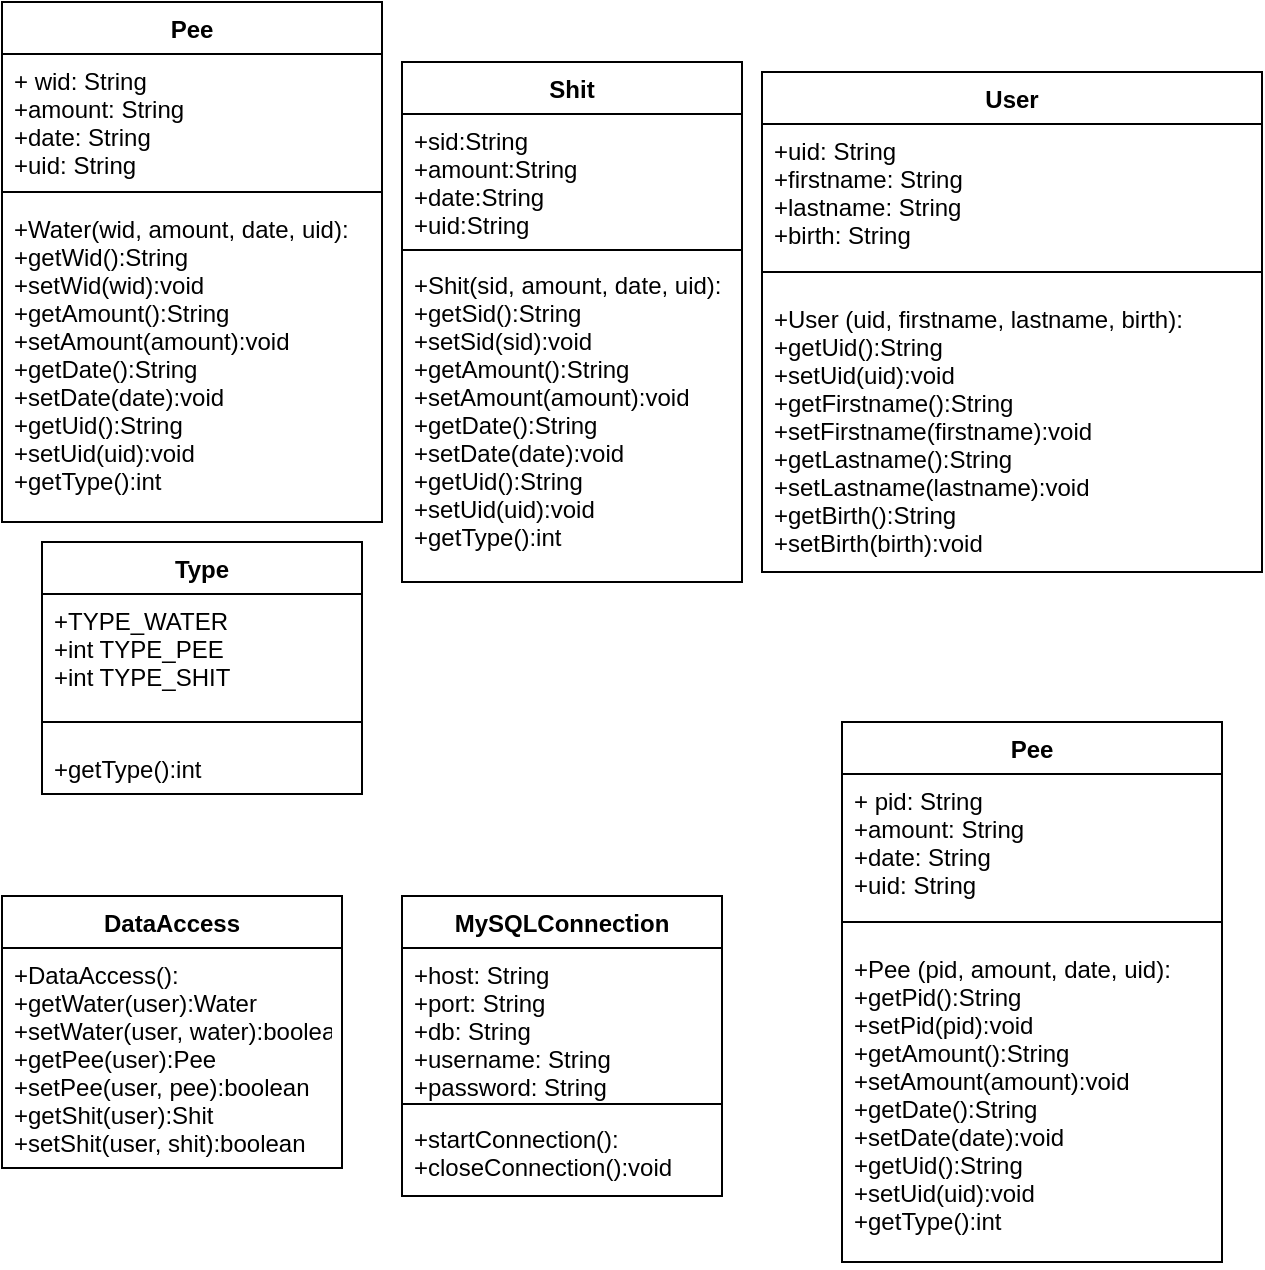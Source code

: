 <mxfile version="14.8.3" type="device"><diagram id="NWYkFUK9LSVxFtsLqtCG" name="Page-1"><mxGraphModel dx="948" dy="794" grid="1" gridSize="10" guides="1" tooltips="1" connect="1" arrows="1" fold="1" page="1" pageScale="1" pageWidth="827" pageHeight="1169" math="0" shadow="0"><root><mxCell id="0"/><mxCell id="1" parent="0"/><mxCell id="OrH7R6QqTdeNsJV3QqQG-1" value="Pee" style="swimlane;fontStyle=1;align=center;verticalAlign=top;childLayout=stackLayout;horizontal=1;startSize=26;horizontalStack=0;resizeParent=1;resizeParentMax=0;resizeLast=0;collapsible=1;marginBottom=0;" vertex="1" parent="1"><mxGeometry x="590" y="430" width="190" height="270" as="geometry"><mxRectangle x="90" y="100" width="50" height="26" as="alternateBounds"/></mxGeometry></mxCell><mxCell id="OrH7R6QqTdeNsJV3QqQG-2" value="+ pid: String&#10;+amount: String&#10;+date: String&#10;+uid: String&#10;&#10;&#10;" style="text;strokeColor=none;fillColor=none;align=left;verticalAlign=top;spacingLeft=4;spacingRight=4;overflow=hidden;rotatable=0;points=[[0,0.5],[1,0.5]];portConstraint=eastwest;" vertex="1" parent="OrH7R6QqTdeNsJV3QqQG-1"><mxGeometry y="26" width="190" height="64" as="geometry"/></mxCell><mxCell id="OrH7R6QqTdeNsJV3QqQG-3" value="" style="line;strokeWidth=1;fillColor=none;align=left;verticalAlign=middle;spacingTop=-1;spacingLeft=3;spacingRight=3;rotatable=0;labelPosition=right;points=[];portConstraint=eastwest;" vertex="1" parent="OrH7R6QqTdeNsJV3QqQG-1"><mxGeometry y="90" width="190" height="20" as="geometry"/></mxCell><mxCell id="OrH7R6QqTdeNsJV3QqQG-4" value="+Pee (pid, amount, date, uid):&#10;+getPid():String&#10;+setPid(pid):void&#10;+getAmount():String&#10;+setAmount(amount):void&#10;+getDate():String&#10;+setDate(date):void&#10;+getUid():String&#10;+setUid(uid):void&#10;+getType():int&#10;&#10;" style="text;strokeColor=none;fillColor=none;align=left;verticalAlign=top;spacingLeft=4;spacingRight=4;overflow=hidden;rotatable=0;points=[[0,0.5],[1,0.5]];portConstraint=eastwest;" vertex="1" parent="OrH7R6QqTdeNsJV3QqQG-1"><mxGeometry y="110" width="190" height="160" as="geometry"/></mxCell><mxCell id="OrH7R6QqTdeNsJV3QqQG-10" value="Shit" style="swimlane;fontStyle=1;align=center;verticalAlign=top;childLayout=stackLayout;horizontal=1;startSize=26;horizontalStack=0;resizeParent=1;resizeParentMax=0;resizeLast=0;collapsible=1;marginBottom=0;" vertex="1" parent="1"><mxGeometry x="370" y="100" width="170" height="260" as="geometry"><mxRectangle x="370" y="100" width="60" height="26" as="alternateBounds"/></mxGeometry></mxCell><mxCell id="OrH7R6QqTdeNsJV3QqQG-11" value="+sid:String&#10;+amount:String&#10;+date:String&#10;+uid:String" style="text;strokeColor=none;fillColor=none;align=left;verticalAlign=top;spacingLeft=4;spacingRight=4;overflow=hidden;rotatable=0;points=[[0,0.5],[1,0.5]];portConstraint=eastwest;" vertex="1" parent="OrH7R6QqTdeNsJV3QqQG-10"><mxGeometry y="26" width="170" height="64" as="geometry"/></mxCell><mxCell id="OrH7R6QqTdeNsJV3QqQG-12" value="" style="line;strokeWidth=1;fillColor=none;align=left;verticalAlign=middle;spacingTop=-1;spacingLeft=3;spacingRight=3;rotatable=0;labelPosition=right;points=[];portConstraint=eastwest;" vertex="1" parent="OrH7R6QqTdeNsJV3QqQG-10"><mxGeometry y="90" width="170" height="8" as="geometry"/></mxCell><mxCell id="OrH7R6QqTdeNsJV3QqQG-13" value="+Shit(sid, amount, date, uid):&#10;+getSid():String&#10;+setSid(sid):void&#10;+getAmount():String&#10;+setAmount(amount):void&#10;+getDate():String&#10;+setDate(date):void&#10;+getUid():String&#10;+setUid(uid):void&#10;+getType():int&#10;&#10;" style="text;strokeColor=none;fillColor=none;align=left;verticalAlign=top;spacingLeft=4;spacingRight=4;overflow=hidden;rotatable=0;points=[[0,0.5],[1,0.5]];portConstraint=eastwest;" vertex="1" parent="OrH7R6QqTdeNsJV3QqQG-10"><mxGeometry y="98" width="170" height="162" as="geometry"/></mxCell><mxCell id="OrH7R6QqTdeNsJV3QqQG-18" value="Pee" style="swimlane;fontStyle=1;align=center;verticalAlign=top;childLayout=stackLayout;horizontal=1;startSize=26;horizontalStack=0;resizeParent=1;resizeParentMax=0;resizeLast=0;collapsible=1;marginBottom=0;" vertex="1" parent="1"><mxGeometry x="170" y="70" width="190" height="260" as="geometry"><mxRectangle x="150" y="100" width="50" height="26" as="alternateBounds"/></mxGeometry></mxCell><mxCell id="OrH7R6QqTdeNsJV3QqQG-19" value="+ wid: String&#10;+amount: String&#10;+date: String&#10;+uid: String&#10;&#10;&#10;" style="text;strokeColor=none;fillColor=none;align=left;verticalAlign=top;spacingLeft=4;spacingRight=4;overflow=hidden;rotatable=0;points=[[0,0.5],[1,0.5]];portConstraint=eastwest;" vertex="1" parent="OrH7R6QqTdeNsJV3QqQG-18"><mxGeometry y="26" width="190" height="64" as="geometry"/></mxCell><mxCell id="OrH7R6QqTdeNsJV3QqQG-20" value="" style="line;strokeWidth=1;fillColor=none;align=left;verticalAlign=middle;spacingTop=-1;spacingLeft=3;spacingRight=3;rotatable=0;labelPosition=right;points=[];portConstraint=eastwest;" vertex="1" parent="OrH7R6QqTdeNsJV3QqQG-18"><mxGeometry y="90" width="190" height="10" as="geometry"/></mxCell><mxCell id="OrH7R6QqTdeNsJV3QqQG-21" value="+Water(wid, amount, date, uid):&#10;+getWid():String&#10;+setWid(wid):void&#10;+getAmount():String&#10;+setAmount(amount):void&#10;+getDate():String&#10;+setDate(date):void&#10;+getUid():String&#10;+setUid(uid):void&#10;+getType():int&#10;&#10;" style="text;strokeColor=none;fillColor=none;align=left;verticalAlign=top;spacingLeft=4;spacingRight=4;overflow=hidden;rotatable=0;points=[[0,0.5],[1,0.5]];portConstraint=eastwest;" vertex="1" parent="OrH7R6QqTdeNsJV3QqQG-18"><mxGeometry y="100" width="190" height="160" as="geometry"/></mxCell><mxCell id="OrH7R6QqTdeNsJV3QqQG-26" value="Type" style="swimlane;fontStyle=1;align=center;verticalAlign=top;childLayout=stackLayout;horizontal=1;startSize=26;horizontalStack=0;resizeParent=1;resizeParentMax=0;resizeLast=0;collapsible=1;marginBottom=0;" vertex="1" parent="1"><mxGeometry x="190" y="340" width="160" height="126" as="geometry"><mxRectangle x="220" y="100" width="60" height="26" as="alternateBounds"/></mxGeometry></mxCell><mxCell id="OrH7R6QqTdeNsJV3QqQG-27" value="+TYPE_WATER &#10;+int TYPE_PEE&#10;+int TYPE_SHIT" style="text;strokeColor=none;fillColor=none;align=left;verticalAlign=top;spacingLeft=4;spacingRight=4;overflow=hidden;rotatable=0;points=[[0,0.5],[1,0.5]];portConstraint=eastwest;" vertex="1" parent="OrH7R6QqTdeNsJV3QqQG-26"><mxGeometry y="26" width="160" height="54" as="geometry"/></mxCell><mxCell id="OrH7R6QqTdeNsJV3QqQG-28" value="" style="line;strokeWidth=1;fillColor=none;align=left;verticalAlign=middle;spacingTop=-1;spacingLeft=3;spacingRight=3;rotatable=0;labelPosition=right;points=[];portConstraint=eastwest;" vertex="1" parent="OrH7R6QqTdeNsJV3QqQG-26"><mxGeometry y="80" width="160" height="20" as="geometry"/></mxCell><mxCell id="OrH7R6QqTdeNsJV3QqQG-29" value="+getType():int" style="text;strokeColor=none;fillColor=none;align=left;verticalAlign=top;spacingLeft=4;spacingRight=4;overflow=hidden;rotatable=0;points=[[0,0.5],[1,0.5]];portConstraint=eastwest;" vertex="1" parent="OrH7R6QqTdeNsJV3QqQG-26"><mxGeometry y="100" width="160" height="26" as="geometry"/></mxCell><mxCell id="OrH7R6QqTdeNsJV3QqQG-30" value="User" style="swimlane;fontStyle=1;align=center;verticalAlign=top;childLayout=stackLayout;horizontal=1;startSize=26;horizontalStack=0;resizeParent=1;resizeParentMax=0;resizeLast=0;collapsible=1;marginBottom=0;" vertex="1" parent="1"><mxGeometry x="550" y="105" width="250" height="250" as="geometry"><mxRectangle x="290" y="100" width="50" height="26" as="alternateBounds"/></mxGeometry></mxCell><mxCell id="OrH7R6QqTdeNsJV3QqQG-31" value="+uid: String&#10;+firstname: String&#10;+lastname: String &#10;+birth: String" style="text;strokeColor=none;fillColor=none;align=left;verticalAlign=top;spacingLeft=4;spacingRight=4;overflow=hidden;rotatable=0;points=[[0,0.5],[1,0.5]];portConstraint=eastwest;" vertex="1" parent="OrH7R6QqTdeNsJV3QqQG-30"><mxGeometry y="26" width="250" height="64" as="geometry"/></mxCell><mxCell id="OrH7R6QqTdeNsJV3QqQG-32" value="" style="line;strokeWidth=1;fillColor=none;align=left;verticalAlign=middle;spacingTop=-1;spacingLeft=3;spacingRight=3;rotatable=0;labelPosition=right;points=[];portConstraint=eastwest;" vertex="1" parent="OrH7R6QqTdeNsJV3QqQG-30"><mxGeometry y="90" width="250" height="20" as="geometry"/></mxCell><mxCell id="OrH7R6QqTdeNsJV3QqQG-33" value="+User (uid, firstname, lastname, birth):&#10;+getUid():String&#10;+setUid(uid):void&#10;+getFirstname():String&#10;+setFirstname(firstname):void&#10;+getLastname():String&#10;+setLastname(lastname):void&#10;+getBirth():String&#10;+setBirth(birth):void&#10;" style="text;strokeColor=none;fillColor=none;align=left;verticalAlign=top;spacingLeft=4;spacingRight=4;overflow=hidden;rotatable=0;points=[[0,0.5],[1,0.5]];portConstraint=eastwest;" vertex="1" parent="OrH7R6QqTdeNsJV3QqQG-30"><mxGeometry y="110" width="250" height="140" as="geometry"/></mxCell><mxCell id="OrH7R6QqTdeNsJV3QqQG-38" value="DataAccess" style="swimlane;fontStyle=1;align=center;verticalAlign=top;childLayout=stackLayout;horizontal=1;startSize=26;horizontalStack=0;resizeParent=1;resizeParentMax=0;resizeLast=0;collapsible=1;marginBottom=0;" vertex="1" parent="1"><mxGeometry x="170" y="517" width="170" height="136" as="geometry"><mxRectangle x="90" y="170" width="100" height="26" as="alternateBounds"/></mxGeometry></mxCell><mxCell id="OrH7R6QqTdeNsJV3QqQG-41" value="+DataAccess():&#10;+getWater(user):Water&#10;+setWater(user, water):boolean&#10;+getPee(user):Pee&#10;+setPee(user, pee):boolean&#10;+getShit(user):Shit&#10;+setShit(user, shit):boolean&#10;" style="text;strokeColor=none;fillColor=none;align=left;verticalAlign=top;spacingLeft=4;spacingRight=4;overflow=hidden;rotatable=0;points=[[0,0.5],[1,0.5]];portConstraint=eastwest;" vertex="1" parent="OrH7R6QqTdeNsJV3QqQG-38"><mxGeometry y="26" width="170" height="110" as="geometry"/></mxCell><mxCell id="OrH7R6QqTdeNsJV3QqQG-42" value="MySQLConnection" style="swimlane;fontStyle=1;align=center;verticalAlign=top;childLayout=stackLayout;horizontal=1;startSize=26;horizontalStack=0;resizeParent=1;resizeParentMax=0;resizeLast=0;collapsible=1;marginBottom=0;" vertex="1" parent="1"><mxGeometry x="370" y="517" width="160" height="150" as="geometry"><mxRectangle x="200" y="170" width="140" height="26" as="alternateBounds"/></mxGeometry></mxCell><mxCell id="OrH7R6QqTdeNsJV3QqQG-43" value="+host: String&#10;+port: String &#10;+db: String &#10;+username: String &#10;+password: String" style="text;strokeColor=none;fillColor=none;align=left;verticalAlign=top;spacingLeft=4;spacingRight=4;overflow=hidden;rotatable=0;points=[[0,0.5],[1,0.5]];portConstraint=eastwest;" vertex="1" parent="OrH7R6QqTdeNsJV3QqQG-42"><mxGeometry y="26" width="160" height="74" as="geometry"/></mxCell><mxCell id="OrH7R6QqTdeNsJV3QqQG-44" value="" style="line;strokeWidth=1;fillColor=none;align=left;verticalAlign=middle;spacingTop=-1;spacingLeft=3;spacingRight=3;rotatable=0;labelPosition=right;points=[];portConstraint=eastwest;" vertex="1" parent="OrH7R6QqTdeNsJV3QqQG-42"><mxGeometry y="100" width="160" height="8" as="geometry"/></mxCell><mxCell id="OrH7R6QqTdeNsJV3QqQG-45" value="+startConnection():&#10;+closeConnection():void" style="text;strokeColor=none;fillColor=none;align=left;verticalAlign=top;spacingLeft=4;spacingRight=4;overflow=hidden;rotatable=0;points=[[0,0.5],[1,0.5]];portConstraint=eastwest;" vertex="1" parent="OrH7R6QqTdeNsJV3QqQG-42"><mxGeometry y="108" width="160" height="42" as="geometry"/></mxCell></root></mxGraphModel></diagram></mxfile>